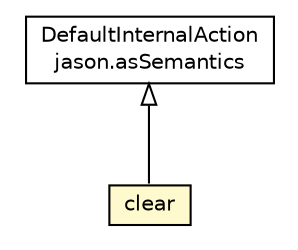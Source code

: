 #!/usr/local/bin/dot
#
# Class diagram 
# Generated by UMLGraph version R5_6_6-1-g9240c4 (http://www.umlgraph.org/)
#

digraph G {
	edge [fontname="Helvetica",fontsize=10,labelfontname="Helvetica",labelfontsize=10];
	node [fontname="Helvetica",fontsize=10,shape=plaintext];
	nodesep=0.25;
	ranksep=0.5;
	// jason.asSemantics.DefaultInternalAction
	c56660 [label=<<table title="jason.asSemantics.DefaultInternalAction" border="0" cellborder="1" cellspacing="0" cellpadding="2" port="p" href="../../asSemantics/DefaultInternalAction.html">
		<tr><td><table border="0" cellspacing="0" cellpadding="1">
<tr><td align="center" balign="center"> DefaultInternalAction </td></tr>
<tr><td align="center" balign="center"> jason.asSemantics </td></tr>
		</table></td></tr>
		</table>>, URL="../../asSemantics/DefaultInternalAction.html", fontname="Helvetica", fontcolor="black", fontsize=10.0];
	// jason.infra.repl.clear
	c56794 [label=<<table title="jason.infra.repl.clear" border="0" cellborder="1" cellspacing="0" cellpadding="2" port="p" bgcolor="lemonChiffon" href="./clear.html">
		<tr><td><table border="0" cellspacing="0" cellpadding="1">
<tr><td align="center" balign="center"> clear </td></tr>
		</table></td></tr>
		</table>>, URL="./clear.html", fontname="Helvetica", fontcolor="black", fontsize=10.0];
	//jason.infra.repl.clear extends jason.asSemantics.DefaultInternalAction
	c56660:p -> c56794:p [dir=back,arrowtail=empty];
}

